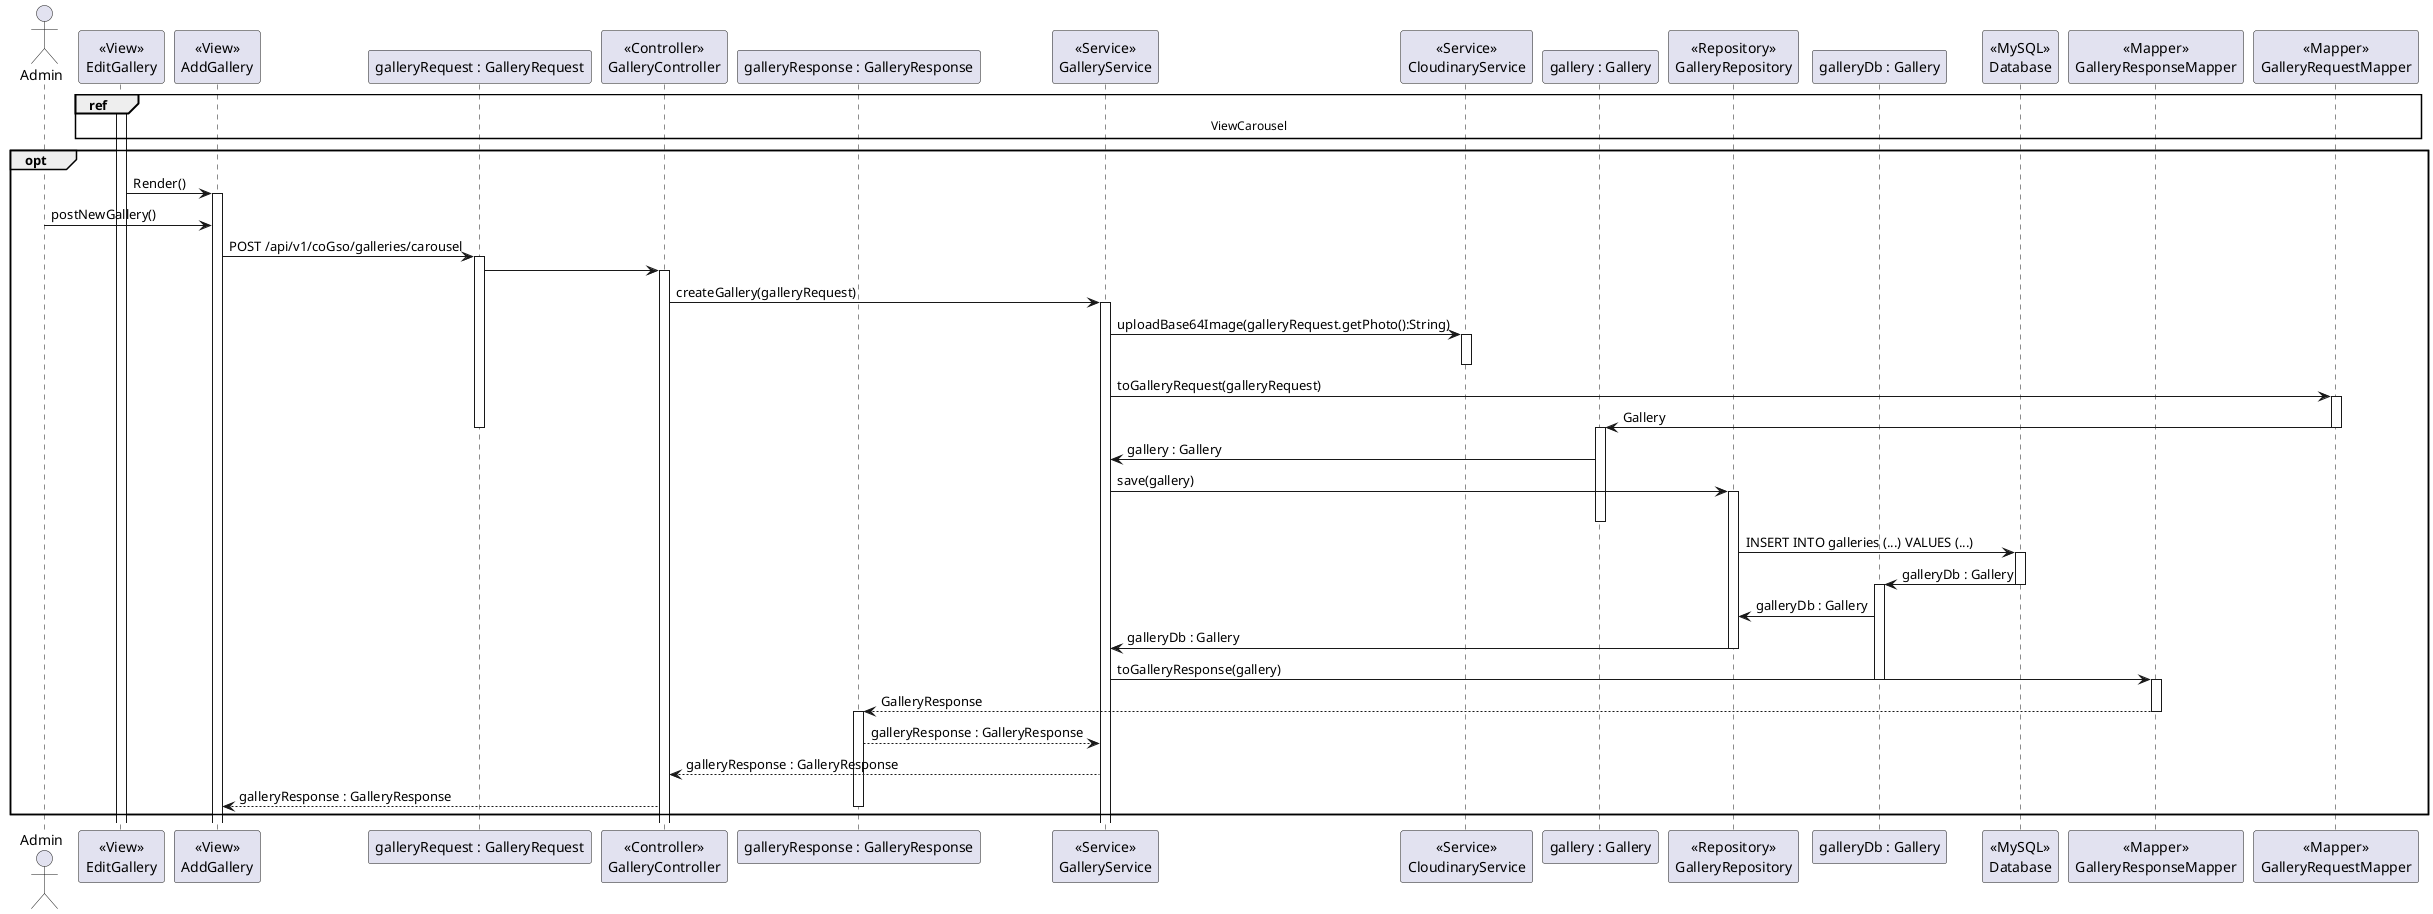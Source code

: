@startuml

actor Admin

participant "<<View>>\nEditGallery" as Pfp

participant "<<View>>\nAddGallery" as Wrp

participant "galleryRequest : GalleryRequest" as Gq

participant "<<Controller>>\nGalleryController" as Rc

participant "galleryResponse : GalleryResponse" as Gr

participant "<<Service>>\nGalleryService" as Gs

participant "<<Service>>\nCloudinaryService" as Cs


participant "gallery : Gallery" as G


participant "<<Repository>>\nGalleryRepository" as Grep

participant "galleryDb : Gallery" as Gdb

participant "<<MySQL>>\nDatabase" as Db

participant "<<Mapper>>\nGalleryResponseMapper" as GresM

participant "<<Mapper>>\nGalleryRequestMapper" as GreqM

ref over Pfp, Wrp, Gq, Rc, Gr, Gs, G, Grep, Gdb, Db, GresM, GreqM
    ViewCarousel
end

opt
activate Pfp

Pfp -> Wrp: Render()
activate Wrp
Admin -> Wrp: postNewGallery()

Wrp -> Gq: POST /api/v1/coGso/galleries/carousel

activate Gq

Gq -> Rc

activate Rc

Rc -> Gs: createGallery(galleryRequest)
activate Gs

Gs -> Cs: uploadBase64Image(galleryRequest.getPhoto():String)
activate Cs

deactivate Cs
Gs -> GreqM: toGalleryRequest(galleryRequest)

activate GreqM

GreqM -> G: Gallery

deactivate Gq
deactivate GreqM

activate G

G -> Gs : gallery : Gallery



Gs -> Grep: save(gallery)
activate Grep
deactivate G

Grep -> Db: INSERT INTO galleries (...) VALUES (...)
activate Db

Db -> Gdb: galleryDb : Gallery
deactivate Db

activate Gdb
Gdb -> Grep: galleryDb : Gallery

Grep -> Gs: galleryDb : Gallery
deactivate Grep
Gs -> GresM: toGalleryResponse(gallery)
deactivate Gdb
activate GresM


GresM --> Gr: GalleryResponse
deactivate GresM
activate Gr

Gr --> Gs : galleryResponse : GalleryResponse

Gs --> Rc: galleryResponse : GalleryResponse


Rc --> Wrp: galleryResponse : GalleryResponse

deactivate Gr
end opt
@enduml
